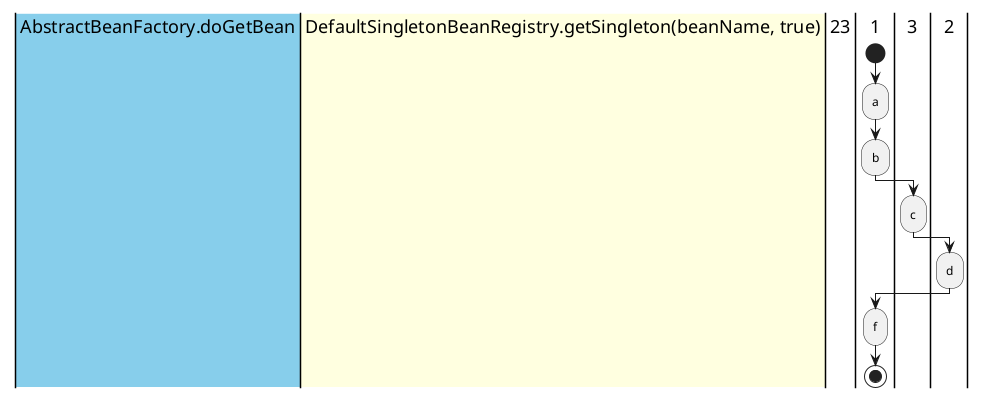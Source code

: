 @startuml
'https://plantuml.com/activity-diagram-beta

|#skyblue|AbstractBeanFactory.doGetBean|
|#lightyellow|DefaultSingletonBeanRegistry.getSingleton(beanName, true)|
|23|

|1|
start
:a;
:b;

|3|
:c;

|2|
:d;

|1|
:f;

stop

@enduml
